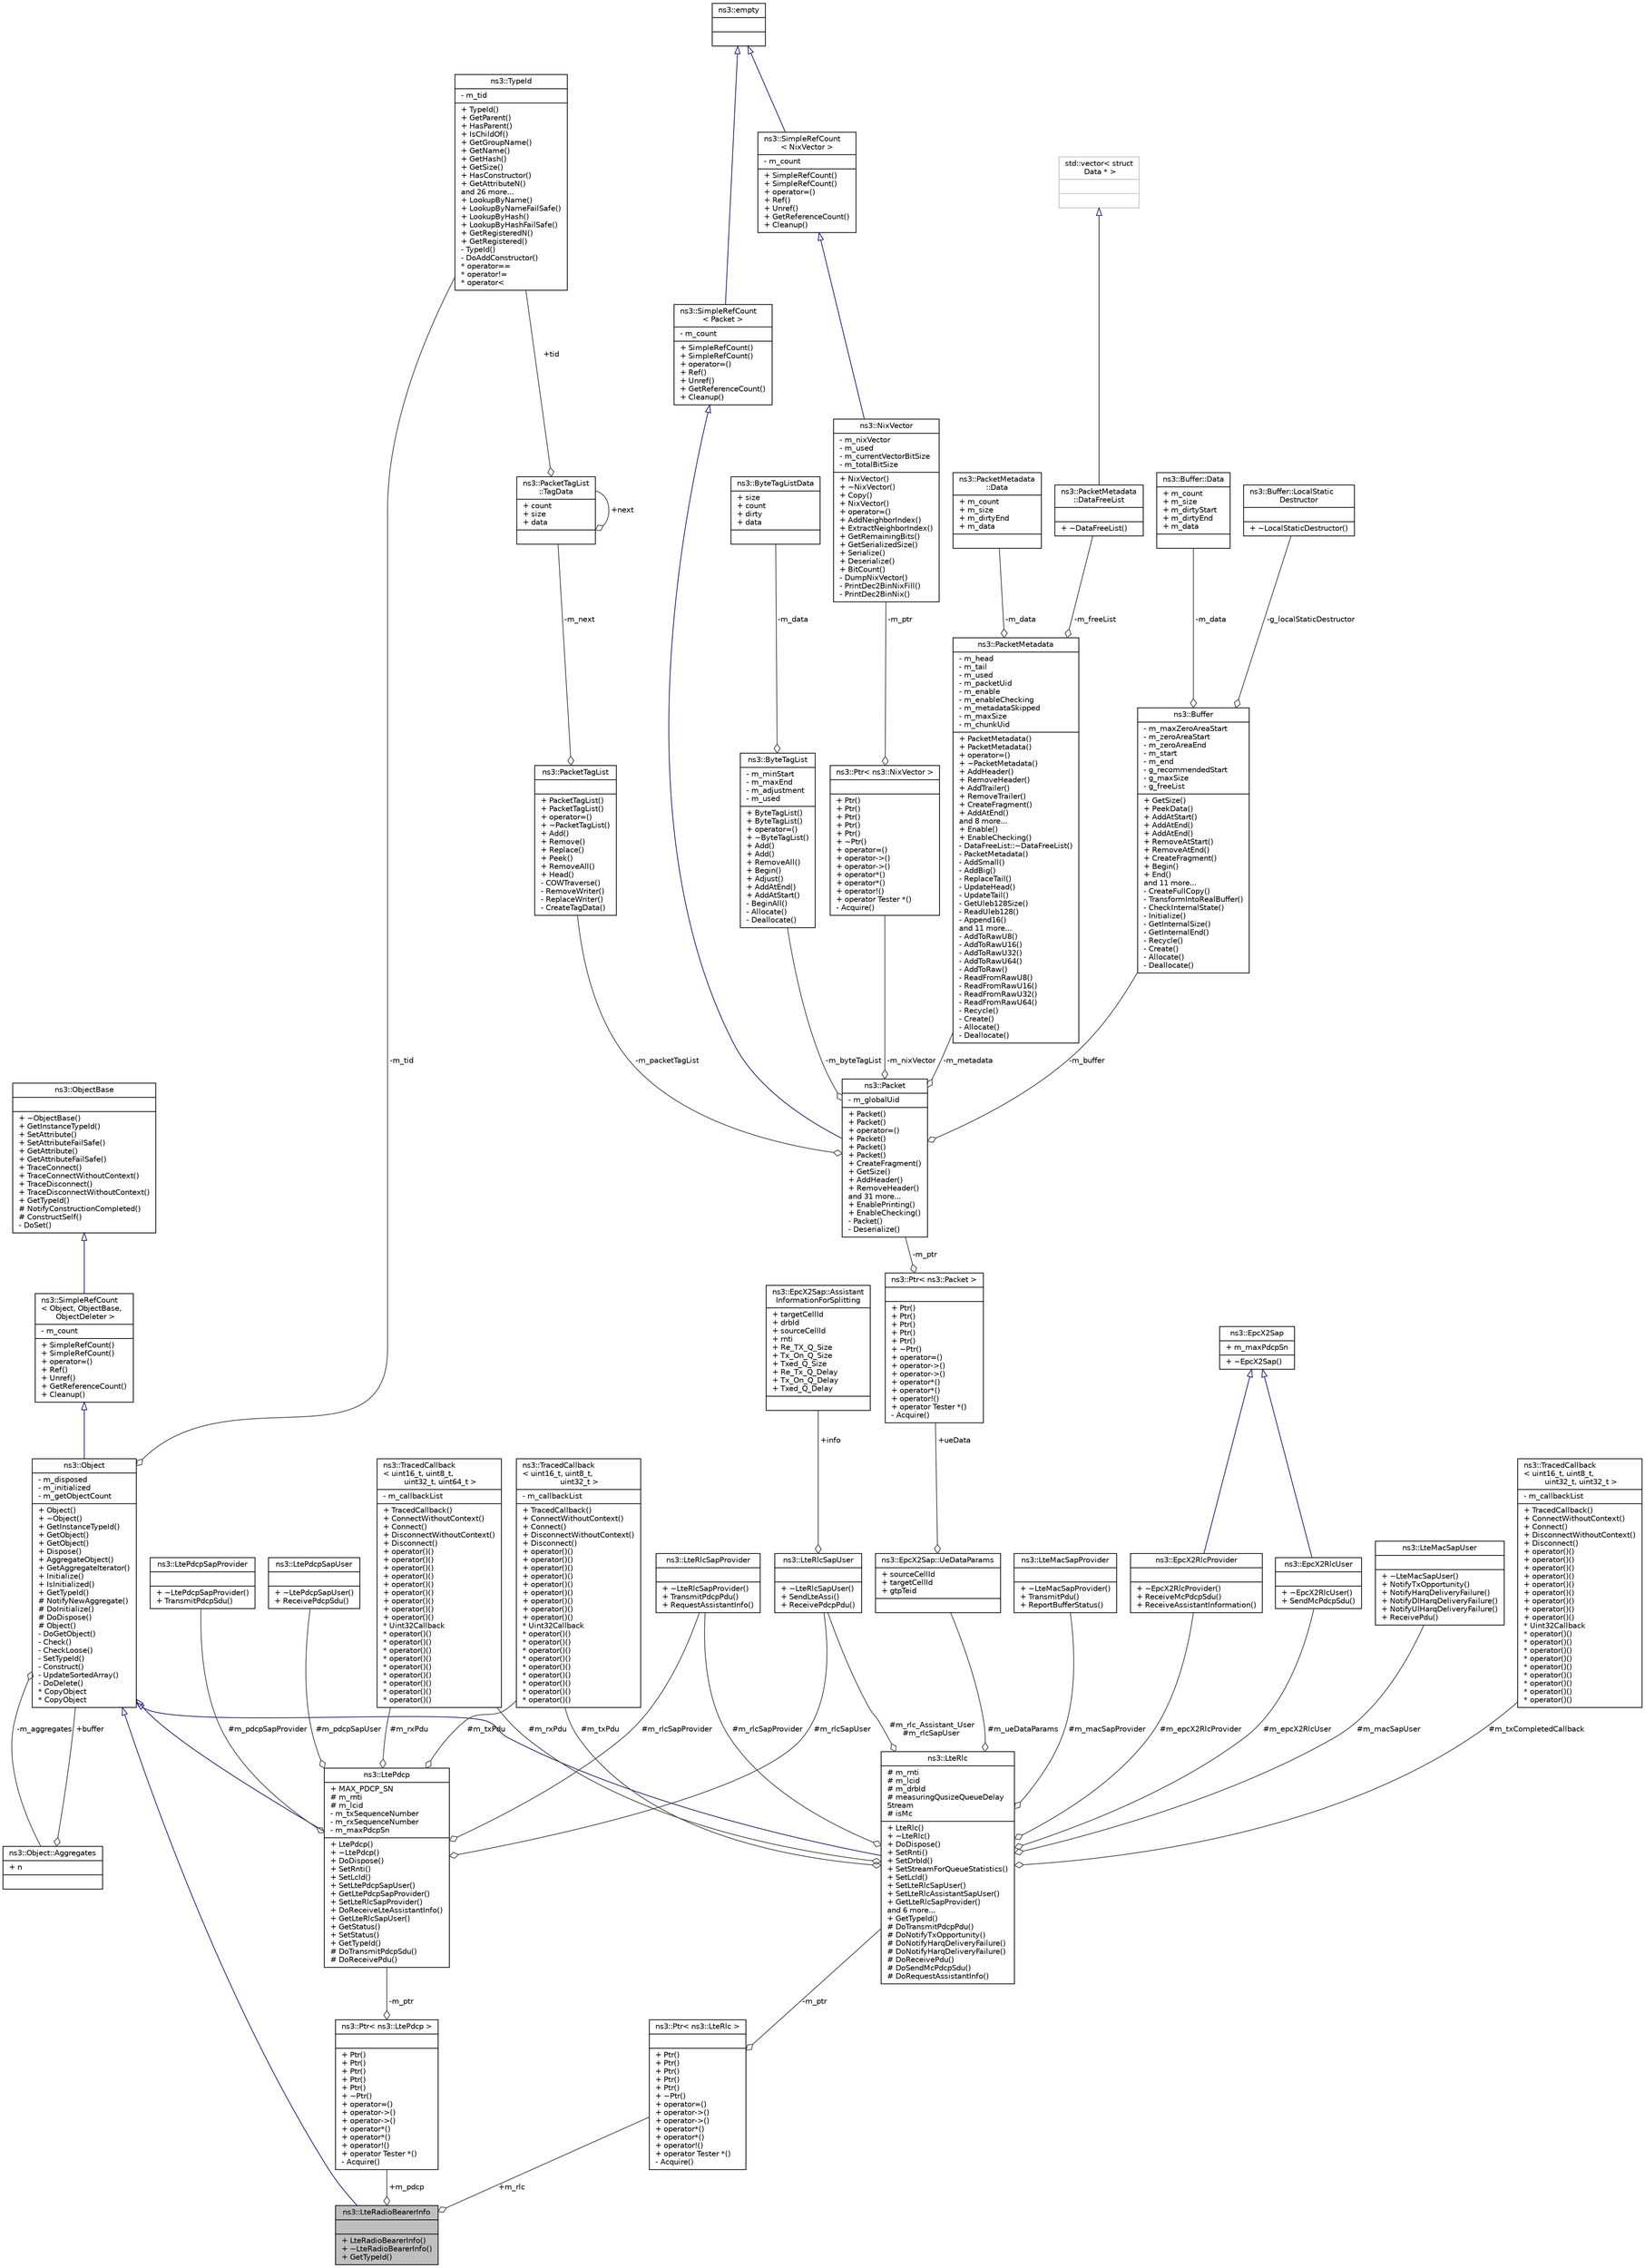 digraph "ns3::LteRadioBearerInfo"
{
  edge [fontname="Helvetica",fontsize="10",labelfontname="Helvetica",labelfontsize="10"];
  node [fontname="Helvetica",fontsize="10",shape=record];
  Node1 [label="{ns3::LteRadioBearerInfo\n||+ LteRadioBearerInfo()\l+ ~LteRadioBearerInfo()\l+ GetTypeId()\l}",height=0.2,width=0.4,color="black", fillcolor="grey75", style="filled", fontcolor="black"];
  Node2 -> Node1 [dir="back",color="midnightblue",fontsize="10",style="solid",arrowtail="onormal"];
  Node2 [label="{ns3::Object\n|- m_disposed\l- m_initialized\l- m_getObjectCount\l|+ Object()\l+ ~Object()\l+ GetInstanceTypeId()\l+ GetObject()\l+ GetObject()\l+ Dispose()\l+ AggregateObject()\l+ GetAggregateIterator()\l+ Initialize()\l+ IsInitialized()\l+ GetTypeId()\l# NotifyNewAggregate()\l# DoInitialize()\l# DoDispose()\l# Object()\l- DoGetObject()\l- Check()\l- CheckLoose()\l- SetTypeId()\l- Construct()\l- UpdateSortedArray()\l- DoDelete()\l* CopyObject\l* CopyObject\l}",height=0.2,width=0.4,color="black", fillcolor="white", style="filled",URL="$d9/d77/classns3_1_1Object.html",tooltip="A base class which provides memory management and object aggregation. "];
  Node3 -> Node2 [dir="back",color="midnightblue",fontsize="10",style="solid",arrowtail="onormal"];
  Node3 [label="{ns3::SimpleRefCount\l\< Object, ObjectBase,\l ObjectDeleter \>\n|- m_count\l|+ SimpleRefCount()\l+ SimpleRefCount()\l+ operator=()\l+ Ref()\l+ Unref()\l+ GetReferenceCount()\l+ Cleanup()\l}",height=0.2,width=0.4,color="black", fillcolor="white", style="filled",URL="$da/da1/classns3_1_1SimpleRefCount.html"];
  Node4 -> Node3 [dir="back",color="midnightblue",fontsize="10",style="solid",arrowtail="onormal"];
  Node4 [label="{ns3::ObjectBase\n||+ ~ObjectBase()\l+ GetInstanceTypeId()\l+ SetAttribute()\l+ SetAttributeFailSafe()\l+ GetAttribute()\l+ GetAttributeFailSafe()\l+ TraceConnect()\l+ TraceConnectWithoutContext()\l+ TraceDisconnect()\l+ TraceDisconnectWithoutContext()\l+ GetTypeId()\l# NotifyConstructionCompleted()\l# ConstructSelf()\l- DoSet()\l}",height=0.2,width=0.4,color="black", fillcolor="white", style="filled",URL="$d2/dac/classns3_1_1ObjectBase.html",tooltip="Anchor the ns-3 type and attribute system. "];
  Node5 -> Node2 [color="grey25",fontsize="10",style="solid",label=" -m_tid" ,arrowhead="odiamond"];
  Node5 [label="{ns3::TypeId\n|- m_tid\l|+ TypeId()\l+ GetParent()\l+ HasParent()\l+ IsChildOf()\l+ GetGroupName()\l+ GetName()\l+ GetHash()\l+ GetSize()\l+ HasConstructor()\l+ GetAttributeN()\land 26 more...\l+ LookupByName()\l+ LookupByNameFailSafe()\l+ LookupByHash()\l+ LookupByHashFailSafe()\l+ GetRegisteredN()\l+ GetRegistered()\l- TypeId()\l- DoAddConstructor()\l* operator==\l* operator!=\l* operator\<\l}",height=0.2,width=0.4,color="black", fillcolor="white", style="filled",URL="$d6/d11/classns3_1_1TypeId.html",tooltip="a unique identifier for an interface. "];
  Node6 -> Node2 [color="grey25",fontsize="10",style="solid",label=" -m_aggregates" ,arrowhead="odiamond"];
  Node6 [label="{ns3::Object::Aggregates\n|+ n\l|}",height=0.2,width=0.4,color="black", fillcolor="white", style="filled",URL="$d5/de9/structns3_1_1Object_1_1Aggregates.html"];
  Node2 -> Node6 [color="grey25",fontsize="10",style="solid",label=" +buffer" ,arrowhead="odiamond"];
  Node7 -> Node1 [color="grey25",fontsize="10",style="solid",label=" +m_pdcp" ,arrowhead="odiamond"];
  Node7 [label="{ns3::Ptr\< ns3::LtePdcp \>\n||+ Ptr()\l+ Ptr()\l+ Ptr()\l+ Ptr()\l+ Ptr()\l+ ~Ptr()\l+ operator=()\l+ operator-\>()\l+ operator-\>()\l+ operator*()\l+ operator*()\l+ operator!()\l+ operator Tester *()\l- Acquire()\l}",height=0.2,width=0.4,color="black", fillcolor="white", style="filled",URL="$dc/d90/classns3_1_1Ptr.html"];
  Node8 -> Node7 [color="grey25",fontsize="10",style="solid",label=" -m_ptr" ,arrowhead="odiamond"];
  Node8 [label="{ns3::LtePdcp\n|+ MAX_PDCP_SN\l# m_rnti\l# m_lcid\l- m_txSequenceNumber\l- m_rxSequenceNumber\l- m_maxPdcpSn\l|+ LtePdcp()\l+ ~LtePdcp()\l+ DoDispose()\l+ SetRnti()\l+ SetLcId()\l+ SetLtePdcpSapUser()\l+ GetLtePdcpSapProvider()\l+ SetLteRlcSapProvider()\l+ DoReceiveLteAssistantInfo()\l+ GetLteRlcSapUser()\l+ GetStatus()\l+ SetStatus()\l+ GetTypeId()\l# DoTransmitPdcpSdu()\l# DoReceivePdu()\l}",height=0.2,width=0.4,color="black", fillcolor="white", style="filled",URL="$d6/d88/classns3_1_1LtePdcp.html"];
  Node2 -> Node8 [dir="back",color="midnightblue",fontsize="10",style="solid",arrowtail="onormal"];
  Node9 -> Node8 [color="grey25",fontsize="10",style="solid",label=" #m_rlcSapProvider" ,arrowhead="odiamond"];
  Node9 [label="{ns3::LteRlcSapProvider\n||+ ~LteRlcSapProvider()\l+ TransmitPdcpPdu()\l+ RequestAssistantInfo()\l}",height=0.2,width=0.4,color="black", fillcolor="white", style="filled",URL="$dc/da8/classns3_1_1LteRlcSapProvider.html"];
  Node10 -> Node8 [color="grey25",fontsize="10",style="solid",label=" #m_rxPdu" ,arrowhead="odiamond"];
  Node10 [label="{ns3::TracedCallback\l\< uint16_t, uint8_t,\l uint32_t, uint64_t \>\n|- m_callbackList\l|+ TracedCallback()\l+ ConnectWithoutContext()\l+ Connect()\l+ DisconnectWithoutContext()\l+ Disconnect()\l+ operator()()\l+ operator()()\l+ operator()()\l+ operator()()\l+ operator()()\l+ operator()()\l+ operator()()\l+ operator()()\l+ operator()()\l* Uint32Callback\l* operator()()\l* operator()()\l* operator()()\l* operator()()\l* operator()()\l* operator()()\l* operator()()\l* operator()()\l* operator()()\l}",height=0.2,width=0.4,color="black", fillcolor="white", style="filled",URL="$df/dec/classns3_1_1TracedCallback.html"];
  Node11 -> Node8 [color="grey25",fontsize="10",style="solid",label=" #m_rlcSapUser" ,arrowhead="odiamond"];
  Node11 [label="{ns3::LteRlcSapUser\n||+ ~LteRlcSapUser()\l+ SendLteAssi()\l+ ReceivePdcpPdu()\l}",height=0.2,width=0.4,color="black", fillcolor="white", style="filled",URL="$d9/d10/classns3_1_1LteRlcSapUser.html"];
  Node12 -> Node11 [color="grey25",fontsize="10",style="solid",label=" +info" ,arrowhead="odiamond"];
  Node12 [label="{ns3::EpcX2Sap::Assistant\lInformationForSplitting\n|+ targetCellId\l+ drbId\l+ sourceCellId\l+ rnti\l+ Re_TX_Q_Size\l+ Tx_On_Q_Size\l+ Txed_Q_Size\l+ Re_Tx_Q_Delay\l+ Tx_On_Q_Delay\l+ Txed_Q_Delay\l|}",height=0.2,width=0.4,color="black", fillcolor="white", style="filled",URL="$db/d2f/structns3_1_1EpcX2Sap_1_1AssistantInformationForSplitting.html"];
  Node13 -> Node8 [color="grey25",fontsize="10",style="solid",label=" #m_pdcpSapProvider" ,arrowhead="odiamond"];
  Node13 [label="{ns3::LtePdcpSapProvider\n||+ ~LtePdcpSapProvider()\l+ TransmitPdcpSdu()\l}",height=0.2,width=0.4,color="black", fillcolor="white", style="filled",URL="$dd/de3/classns3_1_1LtePdcpSapProvider.html"];
  Node14 -> Node8 [color="grey25",fontsize="10",style="solid",label=" #m_txPdu" ,arrowhead="odiamond"];
  Node14 [label="{ns3::TracedCallback\l\< uint16_t, uint8_t,\l uint32_t \>\n|- m_callbackList\l|+ TracedCallback()\l+ ConnectWithoutContext()\l+ Connect()\l+ DisconnectWithoutContext()\l+ Disconnect()\l+ operator()()\l+ operator()()\l+ operator()()\l+ operator()()\l+ operator()()\l+ operator()()\l+ operator()()\l+ operator()()\l+ operator()()\l* Uint32Callback\l* operator()()\l* operator()()\l* operator()()\l* operator()()\l* operator()()\l* operator()()\l* operator()()\l* operator()()\l* operator()()\l}",height=0.2,width=0.4,color="black", fillcolor="white", style="filled",URL="$df/dec/classns3_1_1TracedCallback.html"];
  Node15 -> Node8 [color="grey25",fontsize="10",style="solid",label=" #m_pdcpSapUser" ,arrowhead="odiamond"];
  Node15 [label="{ns3::LtePdcpSapUser\n||+ ~LtePdcpSapUser()\l+ ReceivePdcpSdu()\l}",height=0.2,width=0.4,color="black", fillcolor="white", style="filled",URL="$dd/d1c/classns3_1_1LtePdcpSapUser.html"];
  Node16 -> Node1 [color="grey25",fontsize="10",style="solid",label=" +m_rlc" ,arrowhead="odiamond"];
  Node16 [label="{ns3::Ptr\< ns3::LteRlc \>\n||+ Ptr()\l+ Ptr()\l+ Ptr()\l+ Ptr()\l+ Ptr()\l+ ~Ptr()\l+ operator=()\l+ operator-\>()\l+ operator-\>()\l+ operator*()\l+ operator*()\l+ operator!()\l+ operator Tester *()\l- Acquire()\l}",height=0.2,width=0.4,color="black", fillcolor="white", style="filled",URL="$dc/d90/classns3_1_1Ptr.html"];
  Node17 -> Node16 [color="grey25",fontsize="10",style="solid",label=" -m_ptr" ,arrowhead="odiamond"];
  Node17 [label="{ns3::LteRlc\n|# m_rnti\l# m_lcid\l# m_drbId\l# measuringQusizeQueueDelay\lStream\l# isMc\l|+ LteRlc()\l+ ~LteRlc()\l+ DoDispose()\l+ SetRnti()\l+ SetDrbId()\l+ SetStreamForQueueStatistics()\l+ SetLcId()\l+ SetLteRlcSapUser()\l+ SetLteRlcAssistantSapUser()\l+ GetLteRlcSapProvider()\land 6 more...\l+ GetTypeId()\l# DoTransmitPdcpPdu()\l# DoNotifyTxOpportunity()\l# DoNotifyHarqDeliveryFailure()\l# DoNotifyHarqDeliveryFailure()\l# DoReceivePdu()\l# DoSendMcPdcpSdu()\l# DoRequestAssistantInfo()\l}",height=0.2,width=0.4,color="black", fillcolor="white", style="filled",URL="$d9/d7c/classns3_1_1LteRlc.html"];
  Node2 -> Node17 [dir="back",color="midnightblue",fontsize="10",style="solid",arrowtail="onormal"];
  Node9 -> Node17 [color="grey25",fontsize="10",style="solid",label=" #m_rlcSapProvider" ,arrowhead="odiamond"];
  Node18 -> Node17 [color="grey25",fontsize="10",style="solid",label=" #m_epcX2RlcUser" ,arrowhead="odiamond"];
  Node18 [label="{ns3::EpcX2RlcUser\n||+ ~EpcX2RlcUser()\l+ SendMcPdcpSdu()\l}",height=0.2,width=0.4,color="black", fillcolor="white", style="filled",URL="$db/d48/classns3_1_1EpcX2RlcUser.html"];
  Node19 -> Node18 [dir="back",color="midnightblue",fontsize="10",style="solid",arrowtail="onormal"];
  Node19 [label="{ns3::EpcX2Sap\n|+ m_maxPdcpSn\l|+ ~EpcX2Sap()\l}",height=0.2,width=0.4,color="black", fillcolor="white", style="filled",URL="$d1/dc9/classns3_1_1EpcX2Sap.html",tooltip="Common structures for EpcX2SapProvider and EpcX2SapUser. "];
  Node20 -> Node17 [color="grey25",fontsize="10",style="solid",label=" #m_ueDataParams" ,arrowhead="odiamond"];
  Node20 [label="{ns3::EpcX2Sap::UeDataParams\n|+ sourceCellId\l+ targetCellId\l+ gtpTeid\l|}",height=0.2,width=0.4,color="black", fillcolor="white", style="filled",URL="$da/dea/structns3_1_1EpcX2Sap_1_1UeDataParams.html",tooltip="Parameters of the UE DATA primitive. "];
  Node21 -> Node20 [color="grey25",fontsize="10",style="solid",label=" +ueData" ,arrowhead="odiamond"];
  Node21 [label="{ns3::Ptr\< ns3::Packet \>\n||+ Ptr()\l+ Ptr()\l+ Ptr()\l+ Ptr()\l+ Ptr()\l+ ~Ptr()\l+ operator=()\l+ operator-\>()\l+ operator-\>()\l+ operator*()\l+ operator*()\l+ operator!()\l+ operator Tester *()\l- Acquire()\l}",height=0.2,width=0.4,color="black", fillcolor="white", style="filled",URL="$dc/d90/classns3_1_1Ptr.html"];
  Node22 -> Node21 [color="grey25",fontsize="10",style="solid",label=" -m_ptr" ,arrowhead="odiamond"];
  Node22 [label="{ns3::Packet\n|- m_globalUid\l|+ Packet()\l+ Packet()\l+ operator=()\l+ Packet()\l+ Packet()\l+ Packet()\l+ CreateFragment()\l+ GetSize()\l+ AddHeader()\l+ RemoveHeader()\land 31 more...\l+ EnablePrinting()\l+ EnableChecking()\l- Packet()\l- Deserialize()\l}",height=0.2,width=0.4,color="black", fillcolor="white", style="filled",URL="$dd/d7a/classns3_1_1Packet.html",tooltip="network packets "];
  Node23 -> Node22 [dir="back",color="midnightblue",fontsize="10",style="solid",arrowtail="onormal"];
  Node23 [label="{ns3::SimpleRefCount\l\< Packet \>\n|- m_count\l|+ SimpleRefCount()\l+ SimpleRefCount()\l+ operator=()\l+ Ref()\l+ Unref()\l+ GetReferenceCount()\l+ Cleanup()\l}",height=0.2,width=0.4,color="black", fillcolor="white", style="filled",URL="$da/da1/classns3_1_1SimpleRefCount.html"];
  Node24 -> Node23 [dir="back",color="midnightblue",fontsize="10",style="solid",arrowtail="onormal"];
  Node24 [label="{ns3::empty\n||}",height=0.2,width=0.4,color="black", fillcolor="white", style="filled",URL="$d9/d6a/classns3_1_1empty.html",tooltip="make Callback use a separate empty type "];
  Node25 -> Node22 [color="grey25",fontsize="10",style="solid",label=" -m_nixVector" ,arrowhead="odiamond"];
  Node25 [label="{ns3::Ptr\< ns3::NixVector \>\n||+ Ptr()\l+ Ptr()\l+ Ptr()\l+ Ptr()\l+ Ptr()\l+ ~Ptr()\l+ operator=()\l+ operator-\>()\l+ operator-\>()\l+ operator*()\l+ operator*()\l+ operator!()\l+ operator Tester *()\l- Acquire()\l}",height=0.2,width=0.4,color="black", fillcolor="white", style="filled",URL="$dc/d90/classns3_1_1Ptr.html"];
  Node26 -> Node25 [color="grey25",fontsize="10",style="solid",label=" -m_ptr" ,arrowhead="odiamond"];
  Node26 [label="{ns3::NixVector\n|- m_nixVector\l- m_used\l- m_currentVectorBitSize\l- m_totalBitSize\l|+ NixVector()\l+ ~NixVector()\l+ Copy()\l+ NixVector()\l+ operator=()\l+ AddNeighborIndex()\l+ ExtractNeighborIndex()\l+ GetRemainingBits()\l+ GetSerializedSize()\l+ Serialize()\l+ Deserialize()\l+ BitCount()\l- DumpNixVector()\l- PrintDec2BinNixFill()\l- PrintDec2BinNix()\l}",height=0.2,width=0.4,color="black", fillcolor="white", style="filled",URL="$d1/d44/classns3_1_1NixVector.html",tooltip="Neighbor-index data structure for nix-vector routing. "];
  Node27 -> Node26 [dir="back",color="midnightblue",fontsize="10",style="solid",arrowtail="onormal"];
  Node27 [label="{ns3::SimpleRefCount\l\< NixVector \>\n|- m_count\l|+ SimpleRefCount()\l+ SimpleRefCount()\l+ operator=()\l+ Ref()\l+ Unref()\l+ GetReferenceCount()\l+ Cleanup()\l}",height=0.2,width=0.4,color="black", fillcolor="white", style="filled",URL="$da/da1/classns3_1_1SimpleRefCount.html"];
  Node24 -> Node27 [dir="back",color="midnightblue",fontsize="10",style="solid",arrowtail="onormal"];
  Node28 -> Node22 [color="grey25",fontsize="10",style="solid",label=" -m_metadata" ,arrowhead="odiamond"];
  Node28 [label="{ns3::PacketMetadata\n|- m_head\l- m_tail\l- m_used\l- m_packetUid\l- m_enable\l- m_enableChecking\l- m_metadataSkipped\l- m_maxSize\l- m_chunkUid\l|+ PacketMetadata()\l+ PacketMetadata()\l+ operator=()\l+ ~PacketMetadata()\l+ AddHeader()\l+ RemoveHeader()\l+ AddTrailer()\l+ RemoveTrailer()\l+ CreateFragment()\l+ AddAtEnd()\land 8 more...\l+ Enable()\l+ EnableChecking()\l- DataFreeList::~DataFreeList()\l- PacketMetadata()\l- AddSmall()\l- AddBig()\l- ReplaceTail()\l- UpdateHead()\l- UpdateTail()\l- GetUleb128Size()\l- ReadUleb128()\l- Append16()\land 11 more...\l- AddToRawU8()\l- AddToRawU16()\l- AddToRawU32()\l- AddToRawU64()\l- AddToRaw()\l- ReadFromRawU8()\l- ReadFromRawU16()\l- ReadFromRawU32()\l- ReadFromRawU64()\l- Recycle()\l- Create()\l- Allocate()\l- Deallocate()\l}",height=0.2,width=0.4,color="black", fillcolor="white", style="filled",URL="$d1/db1/classns3_1_1PacketMetadata.html",tooltip="Handle packet metadata about packet headers and trailers. "];
  Node29 -> Node28 [color="grey25",fontsize="10",style="solid",label=" -m_data" ,arrowhead="odiamond"];
  Node29 [label="{ns3::PacketMetadata\l::Data\n|+ m_count\l+ m_size\l+ m_dirtyEnd\l+ m_data\l|}",height=0.2,width=0.4,color="black", fillcolor="white", style="filled",URL="$d6/d9c/structns3_1_1PacketMetadata_1_1Data.html"];
  Node30 -> Node28 [color="grey25",fontsize="10",style="solid",label=" -m_freeList" ,arrowhead="odiamond"];
  Node30 [label="{ns3::PacketMetadata\l::DataFreeList\n||+ ~DataFreeList()\l}",height=0.2,width=0.4,color="black", fillcolor="white", style="filled",URL="$d0/df8/classns3_1_1PacketMetadata_1_1DataFreeList.html",tooltip="Class to hold all the metadata. "];
  Node31 -> Node30 [dir="back",color="midnightblue",fontsize="10",style="solid",arrowtail="onormal"];
  Node31 [label="{std::vector\< struct\l Data * \>\n||}",height=0.2,width=0.4,color="grey75", fillcolor="white", style="filled"];
  Node32 -> Node22 [color="grey25",fontsize="10",style="solid",label=" -m_byteTagList" ,arrowhead="odiamond"];
  Node32 [label="{ns3::ByteTagList\n|- m_minStart\l- m_maxEnd\l- m_adjustment\l- m_used\l|+ ByteTagList()\l+ ByteTagList()\l+ operator=()\l+ ~ByteTagList()\l+ Add()\l+ Add()\l+ RemoveAll()\l+ Begin()\l+ Adjust()\l+ AddAtEnd()\l+ AddAtStart()\l- BeginAll()\l- Allocate()\l- Deallocate()\l}",height=0.2,width=0.4,color="black", fillcolor="white", style="filled",URL="$dd/d64/classns3_1_1ByteTagList.html",tooltip="keep track of the byte tags stored in a packet. "];
  Node33 -> Node32 [color="grey25",fontsize="10",style="solid",label=" -m_data" ,arrowhead="odiamond"];
  Node33 [label="{ns3::ByteTagListData\n|+ size\l+ count\l+ dirty\l+ data\l|}",height=0.2,width=0.4,color="black", fillcolor="white", style="filled",URL="$d5/d62/structns3_1_1ByteTagListData.html",tooltip="Internal representation of the byte tags stored in a packet. "];
  Node34 -> Node22 [color="grey25",fontsize="10",style="solid",label=" -m_packetTagList" ,arrowhead="odiamond"];
  Node34 [label="{ns3::PacketTagList\n||+ PacketTagList()\l+ PacketTagList()\l+ operator=()\l+ ~PacketTagList()\l+ Add()\l+ Remove()\l+ Replace()\l+ Peek()\l+ RemoveAll()\l+ Head()\l- COWTraverse()\l- RemoveWriter()\l- ReplaceWriter()\l- CreateTagData()\l}",height=0.2,width=0.4,color="black", fillcolor="white", style="filled",URL="$dd/d19/classns3_1_1PacketTagList.html",tooltip="List of the packet tags stored in a packet. "];
  Node35 -> Node34 [color="grey25",fontsize="10",style="solid",label=" -m_next" ,arrowhead="odiamond"];
  Node35 [label="{ns3::PacketTagList\l::TagData\n|+ count\l+ size\l+ data\l|}",height=0.2,width=0.4,color="black", fillcolor="white", style="filled",URL="$d5/d03/structns3_1_1PacketTagList_1_1TagData.html"];
  Node35 -> Node35 [color="grey25",fontsize="10",style="solid",label=" +next" ,arrowhead="odiamond"];
  Node5 -> Node35 [color="grey25",fontsize="10",style="solid",label=" +tid" ,arrowhead="odiamond"];
  Node36 -> Node22 [color="grey25",fontsize="10",style="solid",label=" -m_buffer" ,arrowhead="odiamond"];
  Node36 [label="{ns3::Buffer\n|- m_maxZeroAreaStart\l- m_zeroAreaStart\l- m_zeroAreaEnd\l- m_start\l- m_end\l- g_recommendedStart\l- g_maxSize\l- g_freeList\l|+ GetSize()\l+ PeekData()\l+ AddAtStart()\l+ AddAtEnd()\l+ AddAtEnd()\l+ RemoveAtStart()\l+ RemoveAtEnd()\l+ CreateFragment()\l+ Begin()\l+ End()\land 11 more...\l- CreateFullCopy()\l- TransformIntoRealBuffer()\l- CheckInternalState()\l- Initialize()\l- GetInternalSize()\l- GetInternalEnd()\l- Recycle()\l- Create()\l- Allocate()\l- Deallocate()\l}",height=0.2,width=0.4,color="black", fillcolor="white", style="filled",URL="$da/d85/classns3_1_1Buffer.html",tooltip="automatically resized byte buffer "];
  Node37 -> Node36 [color="grey25",fontsize="10",style="solid",label=" -m_data" ,arrowhead="odiamond"];
  Node37 [label="{ns3::Buffer::Data\n|+ m_count\l+ m_size\l+ m_dirtyStart\l+ m_dirtyEnd\l+ m_data\l|}",height=0.2,width=0.4,color="black", fillcolor="white", style="filled",URL="$d9/dcc/structns3_1_1Buffer_1_1Data.html"];
  Node38 -> Node36 [color="grey25",fontsize="10",style="solid",label=" -g_localStaticDestructor" ,arrowhead="odiamond"];
  Node38 [label="{ns3::Buffer::LocalStatic\lDestructor\n||+ ~LocalStaticDestructor()\l}",height=0.2,width=0.4,color="black", fillcolor="white", style="filled",URL="$dc/de5/structns3_1_1Buffer_1_1LocalStaticDestructor.html",tooltip="Local static destructor structure. "];
  Node10 -> Node17 [color="grey25",fontsize="10",style="solid",label=" #m_rxPdu" ,arrowhead="odiamond"];
  Node11 -> Node17 [color="grey25",fontsize="10",style="solid",label=" #m_rlc_Assistant_User\n#m_rlcSapUser" ,arrowhead="odiamond"];
  Node39 -> Node17 [color="grey25",fontsize="10",style="solid",label=" #m_macSapUser" ,arrowhead="odiamond"];
  Node39 [label="{ns3::LteMacSapUser\n||+ ~LteMacSapUser()\l+ NotifyTxOpportunity()\l+ NotifyHarqDeliveryFailure()\l+ NotifyDlHarqDeliveryFailure()\l+ NotifyUlHarqDeliveryFailure()\l+ ReceivePdu()\l}",height=0.2,width=0.4,color="black", fillcolor="white", style="filled",URL="$df/d25/classns3_1_1LteMacSapUser.html"];
  Node40 -> Node17 [color="grey25",fontsize="10",style="solid",label=" #m_txCompletedCallback" ,arrowhead="odiamond"];
  Node40 [label="{ns3::TracedCallback\l\< uint16_t, uint8_t,\l uint32_t, uint32_t \>\n|- m_callbackList\l|+ TracedCallback()\l+ ConnectWithoutContext()\l+ Connect()\l+ DisconnectWithoutContext()\l+ Disconnect()\l+ operator()()\l+ operator()()\l+ operator()()\l+ operator()()\l+ operator()()\l+ operator()()\l+ operator()()\l+ operator()()\l+ operator()()\l* Uint32Callback\l* operator()()\l* operator()()\l* operator()()\l* operator()()\l* operator()()\l* operator()()\l* operator()()\l* operator()()\l* operator()()\l}",height=0.2,width=0.4,color="black", fillcolor="white", style="filled",URL="$df/dec/classns3_1_1TracedCallback.html"];
  Node14 -> Node17 [color="grey25",fontsize="10",style="solid",label=" #m_txPdu" ,arrowhead="odiamond"];
  Node41 -> Node17 [color="grey25",fontsize="10",style="solid",label=" #m_epcX2RlcProvider" ,arrowhead="odiamond"];
  Node41 [label="{ns3::EpcX2RlcProvider\n||+ ~EpcX2RlcProvider()\l+ ReceiveMcPdcpSdu()\l+ ReceiveAssistantInformation()\l}",height=0.2,width=0.4,color="black", fillcolor="white", style="filled",URL="$d0/d20/classns3_1_1EpcX2RlcProvider.html"];
  Node19 -> Node41 [dir="back",color="midnightblue",fontsize="10",style="solid",arrowtail="onormal"];
  Node42 -> Node17 [color="grey25",fontsize="10",style="solid",label=" #m_macSapProvider" ,arrowhead="odiamond"];
  Node42 [label="{ns3::LteMacSapProvider\n||+ ~LteMacSapProvider()\l+ TransmitPdu()\l+ ReportBufferStatus()\l}",height=0.2,width=0.4,color="black", fillcolor="white", style="filled",URL="$db/d1a/classns3_1_1LteMacSapProvider.html"];
}
